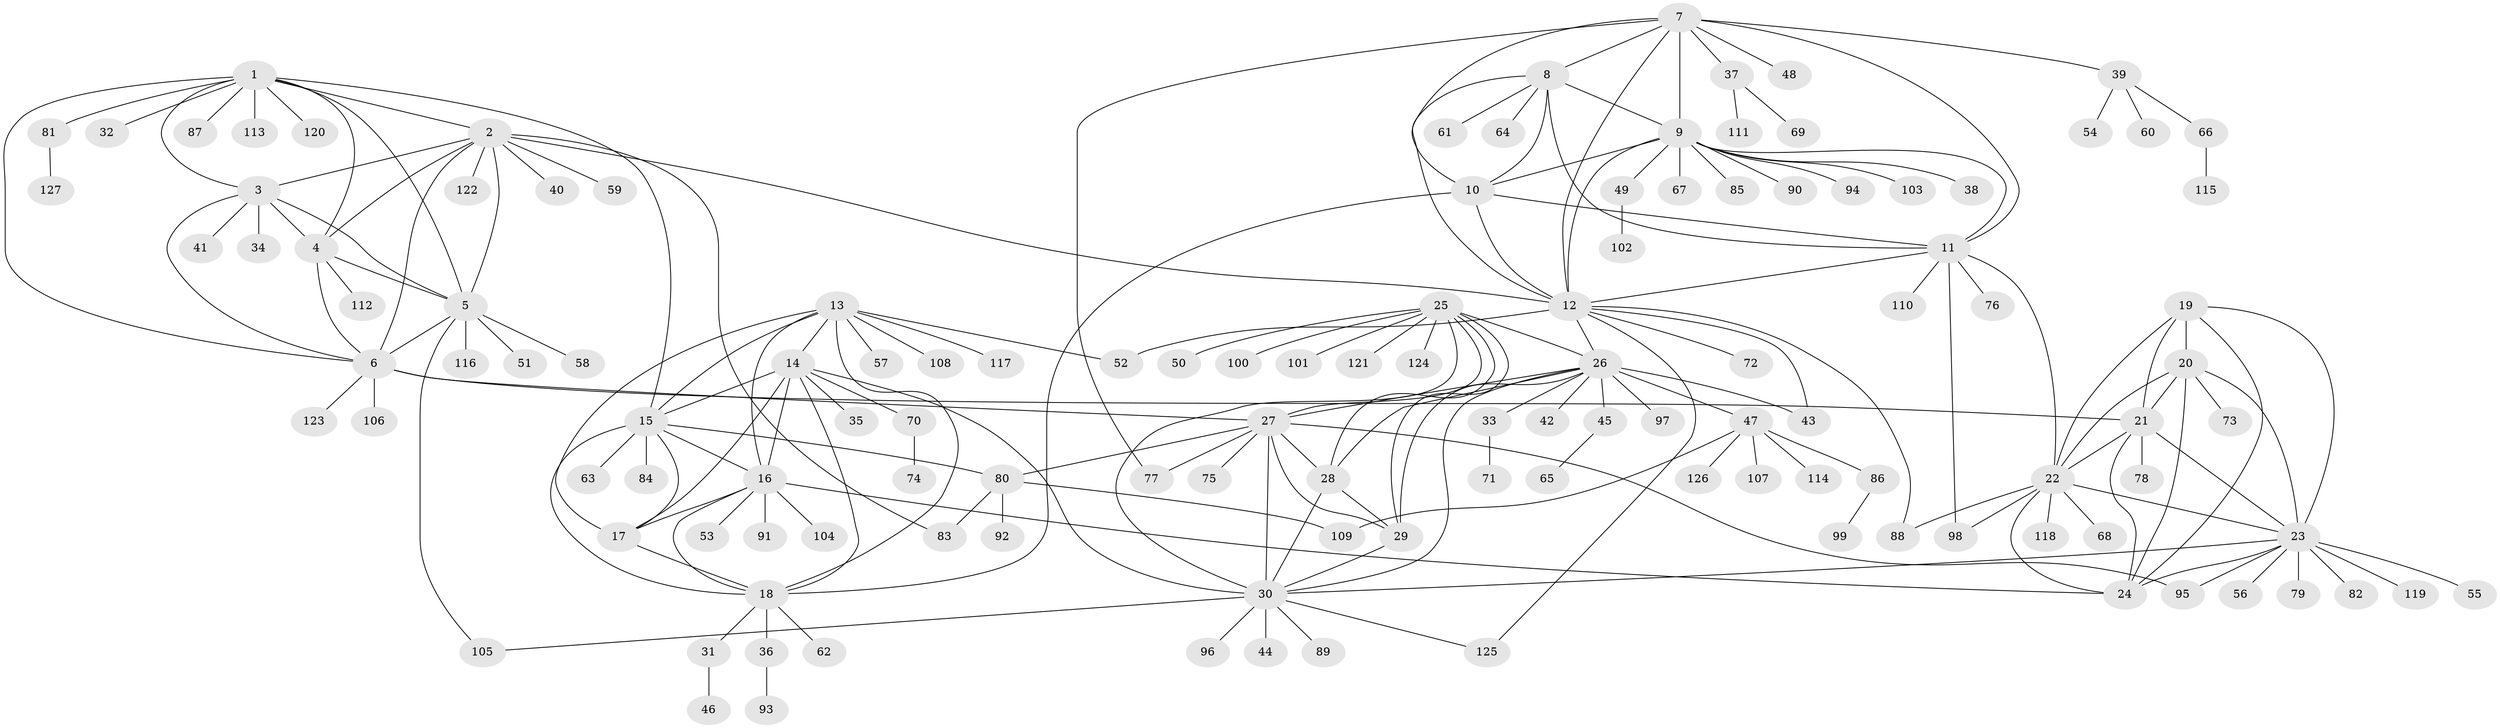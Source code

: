 // Generated by graph-tools (version 1.1) at 2025/02/03/09/25 03:02:38]
// undirected, 127 vertices, 193 edges
graph export_dot {
graph [start="1"]
  node [color=gray90,style=filled];
  1;
  2;
  3;
  4;
  5;
  6;
  7;
  8;
  9;
  10;
  11;
  12;
  13;
  14;
  15;
  16;
  17;
  18;
  19;
  20;
  21;
  22;
  23;
  24;
  25;
  26;
  27;
  28;
  29;
  30;
  31;
  32;
  33;
  34;
  35;
  36;
  37;
  38;
  39;
  40;
  41;
  42;
  43;
  44;
  45;
  46;
  47;
  48;
  49;
  50;
  51;
  52;
  53;
  54;
  55;
  56;
  57;
  58;
  59;
  60;
  61;
  62;
  63;
  64;
  65;
  66;
  67;
  68;
  69;
  70;
  71;
  72;
  73;
  74;
  75;
  76;
  77;
  78;
  79;
  80;
  81;
  82;
  83;
  84;
  85;
  86;
  87;
  88;
  89;
  90;
  91;
  92;
  93;
  94;
  95;
  96;
  97;
  98;
  99;
  100;
  101;
  102;
  103;
  104;
  105;
  106;
  107;
  108;
  109;
  110;
  111;
  112;
  113;
  114;
  115;
  116;
  117;
  118;
  119;
  120;
  121;
  122;
  123;
  124;
  125;
  126;
  127;
  1 -- 2;
  1 -- 3;
  1 -- 4;
  1 -- 5;
  1 -- 6;
  1 -- 15;
  1 -- 32;
  1 -- 81;
  1 -- 87;
  1 -- 113;
  1 -- 120;
  2 -- 3;
  2 -- 4;
  2 -- 5;
  2 -- 6;
  2 -- 12;
  2 -- 40;
  2 -- 59;
  2 -- 83;
  2 -- 122;
  3 -- 4;
  3 -- 5;
  3 -- 6;
  3 -- 34;
  3 -- 41;
  4 -- 5;
  4 -- 6;
  4 -- 112;
  5 -- 6;
  5 -- 51;
  5 -- 58;
  5 -- 105;
  5 -- 116;
  6 -- 21;
  6 -- 27;
  6 -- 106;
  6 -- 123;
  7 -- 8;
  7 -- 9;
  7 -- 10;
  7 -- 11;
  7 -- 12;
  7 -- 37;
  7 -- 39;
  7 -- 48;
  7 -- 77;
  8 -- 9;
  8 -- 10;
  8 -- 11;
  8 -- 12;
  8 -- 61;
  8 -- 64;
  9 -- 10;
  9 -- 11;
  9 -- 12;
  9 -- 38;
  9 -- 49;
  9 -- 67;
  9 -- 85;
  9 -- 90;
  9 -- 94;
  9 -- 103;
  10 -- 11;
  10 -- 12;
  10 -- 18;
  11 -- 12;
  11 -- 22;
  11 -- 76;
  11 -- 98;
  11 -- 110;
  12 -- 26;
  12 -- 43;
  12 -- 52;
  12 -- 72;
  12 -- 88;
  12 -- 125;
  13 -- 14;
  13 -- 15;
  13 -- 16;
  13 -- 17;
  13 -- 18;
  13 -- 52;
  13 -- 57;
  13 -- 108;
  13 -- 117;
  14 -- 15;
  14 -- 16;
  14 -- 17;
  14 -- 18;
  14 -- 30;
  14 -- 35;
  14 -- 70;
  15 -- 16;
  15 -- 17;
  15 -- 18;
  15 -- 63;
  15 -- 80;
  15 -- 84;
  16 -- 17;
  16 -- 18;
  16 -- 24;
  16 -- 53;
  16 -- 91;
  16 -- 104;
  17 -- 18;
  18 -- 31;
  18 -- 36;
  18 -- 62;
  19 -- 20;
  19 -- 21;
  19 -- 22;
  19 -- 23;
  19 -- 24;
  20 -- 21;
  20 -- 22;
  20 -- 23;
  20 -- 24;
  20 -- 73;
  21 -- 22;
  21 -- 23;
  21 -- 24;
  21 -- 78;
  22 -- 23;
  22 -- 24;
  22 -- 68;
  22 -- 88;
  22 -- 98;
  22 -- 118;
  23 -- 24;
  23 -- 30;
  23 -- 55;
  23 -- 56;
  23 -- 79;
  23 -- 82;
  23 -- 95;
  23 -- 119;
  25 -- 26;
  25 -- 27;
  25 -- 28;
  25 -- 29;
  25 -- 30;
  25 -- 50;
  25 -- 100;
  25 -- 101;
  25 -- 121;
  25 -- 124;
  26 -- 27;
  26 -- 28;
  26 -- 29;
  26 -- 30;
  26 -- 33;
  26 -- 42;
  26 -- 43;
  26 -- 45;
  26 -- 47;
  26 -- 97;
  27 -- 28;
  27 -- 29;
  27 -- 30;
  27 -- 75;
  27 -- 77;
  27 -- 80;
  27 -- 95;
  28 -- 29;
  28 -- 30;
  29 -- 30;
  30 -- 44;
  30 -- 89;
  30 -- 96;
  30 -- 105;
  30 -- 125;
  31 -- 46;
  33 -- 71;
  36 -- 93;
  37 -- 69;
  37 -- 111;
  39 -- 54;
  39 -- 60;
  39 -- 66;
  45 -- 65;
  47 -- 86;
  47 -- 107;
  47 -- 109;
  47 -- 114;
  47 -- 126;
  49 -- 102;
  66 -- 115;
  70 -- 74;
  80 -- 83;
  80 -- 92;
  80 -- 109;
  81 -- 127;
  86 -- 99;
}
